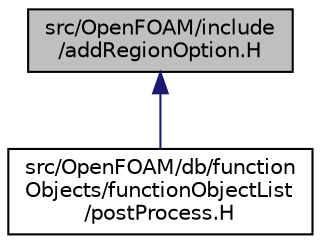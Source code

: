 digraph "src/OpenFOAM/include/addRegionOption.H"
{
  bgcolor="transparent";
  edge [fontname="Helvetica",fontsize="10",labelfontname="Helvetica",labelfontsize="10"];
  node [fontname="Helvetica",fontsize="10",shape=record];
  Node1 [label="src/OpenFOAM/include\l/addRegionOption.H",height=0.2,width=0.4,color="black", fillcolor="grey75", style="filled", fontcolor="black"];
  Node1 -> Node2 [dir="back",color="midnightblue",fontsize="10",style="solid",fontname="Helvetica"];
  Node2 [label="src/OpenFOAM/db/function\lObjects/functionObjectList\l/postProcess.H",height=0.2,width=0.4,color="black",URL="$a08038.html",tooltip="Execute application functionObjects to post-process existing results. "];
}
